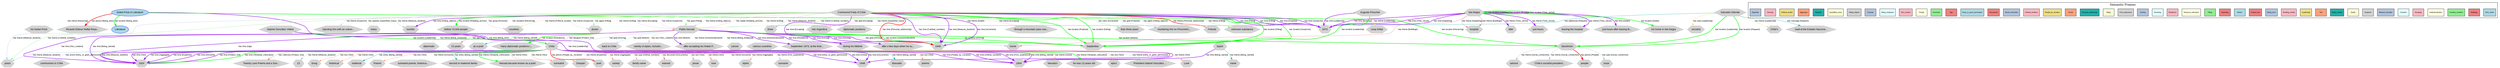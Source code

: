 digraph Pablo_Neruda {
    rankdir=TB;
    compound=true;
    node [fontname="Arial", fontsize=12, style=filled];
    edge [fontname="Arial", fontsize=10, color=gray];
    
    // Graph styling
    bgcolor=white;
    
    // Node type definitions
    subgraph cluster_people {{
        label="People";
        style=filled;
        fillcolor=lightcoral;
        color=red;
        node [fillcolor=lightcoral, color=red, shape=circle];
    }}
    
    subgraph cluster_locations {{
        label="Locations";
        style=filled;
        fillcolor=lightgreen;
        color=green;
        node [fillcolor=lightgreen, color=green, shape=box];
    }}
    
    subgraph cluster_concepts {{
        label="Concepts";
        style=filled;
        fillcolor=lightblue;
        color=blue;
        node [fillcolor=lightblue, color=blue, shape=ellipse];
    }}
    
    subgraph cluster_events {{
        label="Events";
        style=filled;
        fillcolor=lightyellow;
        color=orange;
        node [fillcolor=lightyellow, color=orange, shape=diamond];
    }}
    
    subgraph cluster_other {{
        label="Other";
        style=filled;
        fillcolor=lightgray;
        color=gray;
        node [fillcolor=lightgray, color=gray, shape=hexagon];
    }}

    // Concepts nodes
    "Nobel Prize in Literature" [label="Nobel Prize in Literature", fillcolor=lightblue, color=blue, shape=ellipse];
    "Literature" [label="Literature", fillcolor=lightblue, color=blue, shape=ellipse];

    // Other nodes
    "just hours" [label="just hours", fillcolor=lightgray, color=gray, shape=hexagon];
    "13 years" [label="13 years", fillcolor=lightgray, color=gray, shape=hexagon];
    "into Argentina" [label="into Argentina", fillcolor=lightgray, color=gray, shape=hexagon];
    "read at the Estadio Naciona..." [label="read at the Estadio Naciona...", fillcolor=lightgray, color=gray, shape=hexagon];
    "Neruda's" [label="Neruda's", fillcolor=lightgray, color=gray, shape=hexagon];
    "diplomatic positions" [label="diplomatic positions", fillcolor=lightgray, color=gray, shape=hexagon];
    "1904" [label="1904", fillcolor=lightgray, color=gray, shape=hexagon];
    "1949" [label="1949", fillcolor=lightgray, color=gray, shape=hexagon];
    "through a mountain pass nea..." [label="through a mountain pass nea...", fillcolor=lightgray, color=gray, shape=hexagon];
    "he was 13 years old" [label="he was 13 years old", fillcolor=lightgray, color=gray, shape=hexagon];
    "socialist" [label="socialist", fillcolor=lightgray, color=gray, shape=hexagon];
    "September" [label="September", fillcolor=lightgray, color=gray, shape=hexagon];
    "as a poet" [label="as a poet", fillcolor=lightgray, color=gray, shape=hexagon];
    "his Nobel Prize" [label="his Nobel Prize", fillcolor=lightgray, color=gray, shape=hexagon];
    "many diplomatic positions i..." [label="many diplomatic positions i...", fillcolor=lightgray, color=gray, shape=hexagon];
    "than three years" [label="than three years", fillcolor=lightgray, color=gray, shape=hexagon];
    "epics" [label="epics", fillcolor=lightgray, color=gray, shape=hexagon];
    "murdering him on Pinochet's..." [label="murdering him on Pinochet's...", fillcolor=lightgray, color=gray, shape=hexagon];
    "close" [label="close", fillcolor=lightgray, color=gray, shape=hexagon];
    "President Gabriel González ..." [label="President Gabriel González ...", fillcolor=lightgray, color=gray, shape=hexagon];
    "Love" [label="Love", fillcolor=lightgray, color=gray, shape=hexagon];
    "communism in Chile" [label="communism in Chile", fillcolor=lightgray, color=gray, shape=hexagon];
    "Pablo Neruda" [label="Pablo Neruda", fillcolor=lightgray, color=gray, shape=hexagon];
    "Twenty Love Poems and a Son..." [label="Twenty Love Poems and a Son...", fillcolor=lightgray, color=gray, shape=hexagon];
    "leaving the hospital" [label="leaving the hospital", fillcolor=lightgray, color=gray, shape=hexagon];
    "1973" [label="1973", fillcolor=lightgray, color=gray, shape=hexagon];
    "1924" [label="1924", fillcolor=lightgray, color=gray, shape=hexagon];
    "Stockholm" [label="Stockholm", fillcolor=lightgray, color=gray, shape=hexagon];
    "Friends" [label="Friends", fillcolor=lightgray, color=gray, shape=hexagon];
    "13" [label="13", fillcolor=lightgray, color=gray, shape=hexagon];
    "back to Chile" [label="back to Chile", fillcolor=lightgray, color=gray, shape=hexagon];
    "unknown substance" [label="unknown substance", fillcolor=lightgray, color=gray, shape=hexagon];
    "Salvador Allende" [label="Salvador Allende", fillcolor=lightgray, color=gray, shape=hexagon];
    "just hours after leaving th..." [label="just hours after leaving th...", fillcolor=lightgray, color=gray, shape=hexagon];
    "variety of styles, includin..." [label="variety of styles, includin...", fillcolor=lightgray, color=gray, shape=hexagon];
    "Song" [label="Song", fillcolor=lightgray, color=gray, shape=hexagon];
    "Chile's" [label="Chile's", fillcolor=lightgray, color=gray, shape=hexagon];
    "injecting him with an unkno..." [label="injecting him with an unkno...", fillcolor=lightgray, color=gray, shape=hexagon];
    "many" [label="many", fillcolor=lightgray, color=gray, shape=hexagon];
    "Ricardo Eliécer Neftal Reye..." [label="Ricardo Eliécer Neftal Reye...", fillcolor=lightgray, color=gray, shape=hexagon];
    "after accepting his Nobel P..." [label="after accepting his Nobel P...", fillcolor=lightgray, color=gray, shape=hexagon];
    "historical" [label="historical", fillcolor=lightgray, color=gray, shape=hexagon];
    "maternal" [label="maternal", fillcolor=lightgray, color=gray, shape=hexagon];
    "Poems" [label="Poems", fillcolor=lightgray, color=gray, shape=hexagon];
    "months" [label="months", fillcolor=lightgray, color=gray, shape=hexagon];
    "Gabriel González Videla" [label="Gabriel González Videla", fillcolor=lightgray, color=gray, shape=hexagon];
    "his home in Isla Negra" [label="his home in Isla Negra", fillcolor=lightgray, color=gray, shape=hexagon];
    "name" [label="name", fillcolor=lightgray, color=gray, shape=hexagon];
    "hospital" [label="hospital", fillcolor=lightgray, color=gray, shape=hexagon];
    "surrealist poems, historica..." [label="surrealist poems, historica...", fillcolor=lightgray, color=gray, shape=hexagon];
    "second or maternal family" [label="second or maternal family", fillcolor=lightgray, color=gray, shape=hexagon];
    "advisor" [label="advisor", fillcolor=lightgray, color=gray, shape=hexagon];
    "Chile's socialist president..." [label="Chile's socialist president...", fillcolor=lightgray, color=gray, shape=hexagon];
    "Neruda became known as a poet" [label="Neruda became known as a poet", fillcolor=lightgray, color=gray, shape=hexagon];
    "cancer" [label="cancer", fillcolor=lightgray, color=gray, shape=hexagon];
    "various countries" [label="various countries", fillcolor=lightgray, color=gray, shape=hexagon];
    "after" [label="after", fillcolor=lightgray, color=gray, shape=hexagon];
    "surrealist" [label="surrealist", fillcolor=lightgray, color=gray, shape=hexagon];
    "Isla Negra" [label="Isla Negra", fillcolor=lightgray, color=gray, shape=hexagon];
    "Spain" [label="Spain", fillcolor=lightgray, color=gray, shape=hexagon];
    "before 70,000 people" [label="before 70,000 people", fillcolor=lightgray, color=gray, shape=hexagon];
    "Despair" [label="Despair", fillcolor=lightgray, color=gray, shape=hexagon];
    "poet" [label="poet", fillcolor=lightgray, color=gray, shape=hexagon];
    "countries" [label="countries", fillcolor=lightgray, color=gray, shape=hexagon];
    "September 1973, at the time..." [label="September 1973, at the time...", fillcolor=lightgray, color=gray, shape=hexagon];
    "variety" [label="variety", fillcolor=lightgray, color=gray, shape=hexagon];
    "doctor" [label="doctor", fillcolor=lightgray, color=gray, shape=hexagon];
    "Augusto Pinochet" [label="Augusto Pinochet", fillcolor=lightgray, color=gray, shape=hexagon];
    "family name" [label="family name", fillcolor=lightgray, color=gray, shape=hexagon];
    "warrant" [label="warrant", fillcolor=lightgray, color=gray, shape=hexagon];
    "during his lifetime" [label="during his lifetime", fillcolor=lightgray, color=gray, shape=hexagon];
    "prose" [label="prose", fillcolor=lightgray, color=gray, shape=hexagon];
    "Chile" [label="Chile", fillcolor=lightgray, color=gray, shape=hexagon];
    "after a few days when he su..." [label="after a few days when he su...", fillcolor=lightgray, color=gray, shape=hexagon];
    "three" [label="three", fillcolor=lightgray, color=gray, shape=hexagon];
    "love" [label="love", fillcolor=lightgray, color=gray, shape=hexagon];
    "people" [label="people", fillcolor=lightgray, color=gray, shape=hexagon];
    "coup d'état" [label="coup d'état", fillcolor=lightgray, color=gray, shape=hexagon];
    "styles" [label="styles", fillcolor=lightgray, color=gray, shape=hexagon];
    "Communist Party of Chile" [label="Communist Party of Chile", fillcolor=lightgray, color=gray, shape=hexagon];
    "home" [label="home", fillcolor=lightgray, color=gray, shape=hexagon];
    "surname" [label="surname", fillcolor=lightgray, color=gray, shape=hexagon];
    "diplomatic" [label="diplomatic", fillcolor=lightgray, color=gray, shape=hexagon];
    "1948" [label="1948", fillcolor=lightgray, color=gray, shape=hexagon];
    "Basoalto" [label="Basoalto", fillcolor=lightgray, color=gray, shape=hexagon];
    "years" [label="years", fillcolor=lightgray, color=gray, shape=hexagon];
    "poems" [label="poems", fillcolor=lightgray, color=gray, shape=hexagon];

    // Relationships
    "Isla Negra" -> "just hours" [label="has theme [Time_vector]", color=purple, penwidth=2];
    "Isla Negra" -> "1973" [label="has time [Buildings]", color=purple, penwidth=2];
    "Communist Party of Chile" -> "years" [label="has theme [Cardinal_numbers]", color=lightgreen, penwidth=1];
    "Pablo Neruda" -> "September 1973, at the time..." [label="has time [Institutionalization]", color=purple, penwidth=2];
    "Communist Party of Chile" -> "1949" [label="has time [Escaping]", color=purple, penwidth=2];
    "Chile" -> "surrealist poems, historica..." [label="has theme [Inclusion]", color=lightcyan, penwidth=1];
    "Chile" -> "13" [label="has theme [Measure_duration]", color=lightsteelblue, penwidth=1];
    "Chile" -> "1924" [label="has time [Inclusion]", color=purple, penwidth=2];
    "Communist Party of Chile" -> "injecting him with an unkno..." [label="has theme [Suspicion]", color=lightgray, penwidth=1];
    "Isla Negra" -> "Pablo Neruda" [label="has theme [Death]", color=lightgoldenrodyellow, penwidth=1];
    "Chile" -> "maternal" [label="has entity [Being_named]", color=lightseagreen, penwidth=1];
    "Isla Negra" -> "1973" [label="has time [Time_vector]", color=purple, penwidth=2];
    "Chile" -> "epics" [label="has text [Text]", color=lightsalmon, penwidth=1];
    "Gabriel González Videla" -> "Chile" [label="has location [Leadership]", color=green, penwidth=2];
    "Communist Party of Chile" -> "years" [label="has theme [Measure_duration]", color=lightsteelblue, penwidth=1];
    "Communist Party of Chile" -> "Pablo Neruda" [label="has reader [Reading_activity]", color=lightpink, penwidth=1];
    "Nobel Prize in Literature" -> "1904" [label="has time [Being_born]", color=purple, penwidth=2];
    "Chile" -> "1924" [label="has time [Product_line]", color=purple, penwidth=2];
    "Pablo Neruda" -> "after accepting his Nobel P..." [label="has time [Motion]", color=purple, penwidth=2];
    "Isla Negra" -> "hospital" [label="has theme [Departing]", color=lightcoral, penwidth=1];
    "Communist Party of Chile" -> "unknown substance" [label="has theme [Filling]", color=lightgreen, penwidth=1];
    "Salvador Allende" -> "Stockholm" [label="has location [Leadership]", color=green, penwidth=2];
    "Chile" -> "1924" [label="has time [Temporal_collocation]", color=green, penwidth=2];
    "Pablo Neruda" -> "many diplomatic positions i..." [label="has location [Residence]", color=green, penwidth=2];
    "Nobel Prize in Literature" -> "Pablo Neruda" [label="has recipient [Receiving]", color=lightcyan, penwidth=1];
    "Pablo Neruda" -> "Chile" [label="has goal [Arriving]", color=lightsteelblue, penwidth=1];
    "Nobel Prize in Literature" -> "Ricardo Eliécer Neftal Reye..." [label="has person [Being_born]", color=red, penwidth=2];
    "Chile" -> "1924" [label="has time [Measure_duration]", color=purple, penwidth=2];
    "Chile" -> "surname" [label="has theme [First_experience]", color=lightgray, penwidth=1];
    "Communist Party of Chile" -> "doctor" [label="has agent [Filling]", color=lightgreen, penwidth=1];
    "Communist Party of Chile" -> "September" [label="has location [Filling]", color=green, penwidth=2];
    "Communist Party of Chile" -> "Pablo Neruda" [label="has theme [Killing]", color=lightgoldenrodyellow, penwidth=1];
    "Isla Negra" -> "1973" [label="has time [Departing]", color=purple, penwidth=2];
    "Chile" -> "Neruda became known as a poet" [label="has theme [Temporal_collocation]", color=green, penwidth=2];
    "Communist Party of Chile" -> "1949" [label="has time [Personal_relationship]", color=red, penwidth=2];
    "Communist Party of Chile" -> "Friends" [label="has theme [Personal_relationship]", color=red, penwidth=2];
    "Chile" -> "1924" [label="has time [Text]", color=purple, penwidth=2];
    "Isla Negra" -> "his home in Isla Negra" [label="has location [Death]", color=green, penwidth=2];
    "Isla Negra" -> "Isla Negra" [label="has location [Departing]", color=green, penwidth=2];
    "Isla Negra" -> "after" [label="has theme [Time_vector]", color=purple, penwidth=2];
    "Nobel Prize in Literature" -> "Stockholm" [label="has location [Receiving]", color=green, penwidth=2];
    "Communist Party of Chile" -> "Pablo Neruda" [label="has theme [Escaping]", color=lightpink, penwidth=1];
    "Augusto Pinochet" -> "September" [label="has location [Leadership]", color=green, penwidth=2];
    "Chile" -> "1948" [label="has time [Arrest]", color=purple, penwidth=2];
    "Chile" -> "poems" [label="has text [Text]", color=lightsalmon, penwidth=1];
    "Chile" -> "poet" [label="has person [People_by_vocation]", color=red, penwidth=2];
    "Pablo Neruda" -> "September" [label="has location [Arriving]", color=green, penwidth=2];
    "Chile" -> "family name" [label="has type [Ordinal_numbers]", color=lightpink, penwidth=1];
    "Augusto Pinochet" -> "1973" [label="has time [Leadership]", color=purple, penwidth=2];
    "Isla Negra" -> "hospital" [label="has theme [Buildings]", color=lightcoral, penwidth=1];
    "Communist Party of Chile" -> "1949" [label="has time [Cardinal_numbers]", color=purple, penwidth=2];
    "Chile" -> "1904" [label="has time [Ordinal_numbers]", color=purple, penwidth=2];
    "Chile" -> "love" [label="has theme [Text]", color=lightsalmon, penwidth=1];
    "Communist Party of Chile" -> "before 70,000 people" [label="has location [Reading_activity]", color=green, penwidth=2];
    "Pablo Neruda" -> "Stockholm" [label="has location [Motion]", color=green, penwidth=2];
    "Salvador Allende" -> "socialist" [label="has type [Leadership]", color=lightgoldenrod, penwidth=1];
    "Communist Party of Chile" -> "September" [label="has location [Suspicion]", color=green, penwidth=2];
    "Chile" -> "years" [label="has theme [Measure_duration]", color=lightsteelblue, penwidth=1];
    "Chile" -> "Poems" [label="has text [Text]", color=lightsalmon, penwidth=1];
    "Pablo Neruda" -> "after a few days when he su..." [label="has time [Arriving]", color=purple, penwidth=2];
    "Communist Party of Chile" -> "1973" [label="has time [Filling]", color=purple, penwidth=2];
    "Communist Party of Chile" -> "1973" [label="has time [Killing]", color=purple, penwidth=2];
    "Pablo Neruda" -> "back to Chile" [label="has goal [Motion]", color=lightblue, penwidth=1];
    "Stockholm" -> "Chile's socialist president..." [label="has theme [Social_connection]", color=lightsteelblue, penwidth=1];
    "Chile" -> "Despair" [label="has theme [Text]", color=lightsalmon, penwidth=1];
    "Gabriel González Videla" -> "1948" [label="has time [Leadership]", color=purple, penwidth=2];
    "Chile" -> "1948" [label="has time [Documents]", color=purple, penwidth=2];
    "Stockholm" -> "close" [label="has type [Social_connection]", color=lightsteelblue, penwidth=1];
    "Chile" -> "President Gabriel González ..." [label="has theme [Deny_or_grant_permission]", color=lightblue, penwidth=1];
    "Nobel Prize in Literature" -> "his Nobel Prize" [label="has theme [Receiving]", color=lightcyan, penwidth=1];
    "Pablo Neruda" -> "13 years" [label="has age [Age]", color=lightcoral, penwidth=1];
    "Nobel Prize in Literature" -> "Literature" [label="has location [Being_born]", color=green, penwidth=2];
    "Communist Party of Chile" -> "than three years" [label="has class [Increment]", color=lightgreen, penwidth=1];
    "Chile" -> "surrealist" [label="has theme [Text]", color=lightsalmon, penwidth=1];
    "Spain" -> "name" [label="has theme [Being_named]", color=lightseagreen, penwidth=1];
    "Salvador Allende" -> "Chile's" [label="has theme [Leadership]", color=lightgoldenrod, penwidth=1];
    "Chile" -> "Twenty Love Poems and a Son..." [label="has collection [Product_line]", color=lightcoral, penwidth=1];
    "Stockholm" -> "people" [label="has person [People]", color=red, penwidth=2];
    "Pablo Neruda" -> "home" [label="has goal [Arriving]", color=lightsteelblue, penwidth=1];
    "Isla Negra" -> "Isla Negra" [label="has location [Buildings]", color=green, penwidth=2];
    "Pablo Neruda" -> "1924" [label="has time [Text_creation]", color=purple, penwidth=2];
    "Communist Party of Chile" -> "through a mountain pass nea..." [label="has theme [Escaping]", color=lightpink, penwidth=1];
    "Communist Party of Chile" -> "Pablo Neruda" [label="has theme [Suspicion]", color=lightgray, penwidth=1];
    "Pablo Neruda" -> "various countries" [label="has theme [Being_employed]", color=lightcyan, penwidth=1];
    "Communist Party of Chile" -> "September" [label="has location [Purpose]", color=green, penwidth=2];
    "Communist Party of Chile" -> "doctor" [label="has theme [Killing]", color=lightgoldenrodyellow, penwidth=1];
    "Isla Negra" -> "Isla Negra" [label="has location [Time_vector]", color=green, penwidth=2];
    "Communist Party of Chile" -> "months" [label="has time [Hiding_objects]", color=purple, penwidth=2];
    "Communist Party of Chile" -> "diplomatic positions" [label="has theme [Quantified_mass]", color=lightgoldenrodyellow, penwidth=1];
    "Communist Party of Chile" -> "murdering him on Pinochet's..." [label="has goal [Purpose]", color=lightsteelblue, penwidth=1];
    "Pablo Neruda" -> "1949" [label="has time [Arriving]", color=purple, penwidth=2];
    "Communist Party of Chile" -> "Friends" [label="has agent [Hiding_objects]", color=lightgray, penwidth=1];
    "Chile" -> "styles" [label="has theme [Inclusion]", color=lightcyan, penwidth=1];
    "Communist Party of Chile" -> "into Argentina" [label="has goal [Escaping]", color=lightpink, penwidth=1];
    "Chile" -> "prose" [label="has text [Text]", color=lightsalmon, penwidth=1];
    "Chile" -> "1904" [label="has time [First_experience]", color=purple, penwidth=2];
    "Spain" -> "1904" [label="has time [Being_named]", color=purple, penwidth=2];
    "Communist Party of Chile" -> "Pablo Neruda" [label="has goal [Filling]", color=lightgreen, penwidth=1];
    "Communist Party of Chile" -> "Pablo Neruda" [label="has theme [Hiding_objects]", color=lightgray, penwidth=1];
    "Chile" -> "1904" [label="has time [Being_named]", color=purple, penwidth=2];
    "Communist Party of Chile" -> "1973" [label="has time [Purpose]", color=purple, penwidth=2];
    "Salvador Allende" -> "Stockholm" [label="has location [Request]", color=green, penwidth=2];
    "Chile" -> "1924" [label="has time [Aggregate]", color=purple, penwidth=2];
    "Communist Party of Chile" -> "three" [label="has theme [Cardinal_numbers]", color=lightgreen, penwidth=1];
    "Isla Negra" -> "just hours after leaving th..." [label="has time [Death]", color=purple, penwidth=2];
    "Communist Party of Chile" -> "countries" [label="has theme [Political_locales]", color=lightgoldenrod, penwidth=1];
    "Communist Party of Chile" -> "many" [label="has quantity [Quantified_mass]", color=lightgoldenrodyellow, penwidth=1];
    "Pablo Neruda" -> "1924" [label="has time [Being_named]", color=purple, penwidth=2];
    "Chile" -> "second or maternal family" [label="has entity [Being_named]", color=lightseagreen, penwidth=1];
    "Communist Party of Chile" -> "countries" [label="has group [Diversity]", color=lightpink, penwidth=1];
    "Chile" -> "poet" [label="has theme [Expertise]", color=lightsteelblue, penwidth=1];
    "Pablo Neruda" -> "1924" [label="has time [Age]", color=purple, penwidth=2];
    "Chile" -> "1948" [label="has time [Deny_or_grant_permission]", color=purple, penwidth=2];
    "Chile" -> "variety" [label="has theme [Aggregate]", color=lightsalmon, penwidth=1];
    "Communist Party of Chile" -> "three" [label="has theme [Measure_duration]", color=lightsteelblue, penwidth=1];
    "Pablo Neruda" -> "cancer" [label="has theme [Institutionalization]", color=lightyellow, penwidth=1];
    "Communist Party of Chile" -> "1949" [label="has time [Measure_duration]", color=purple, penwidth=2];
    "Salvador Allende" -> "read at the Estadio Naciona..." [label="has message [Request]", color=lightseagreen, penwidth=1];
    "Pablo Neruda" -> "September" [label="has location [Institutionalization]", color=green, penwidth=2];
    "Pablo Neruda" -> "variety of styles, includin..." [label="has text [Text_creation]", color=lightpink, penwidth=1];
    "Pablo Neruda" -> "as a poet" [label="has theme [Being_named]", color=lightseagreen, penwidth=1];
    "Chile" -> "Love" [label="has theme [Text]", color=lightsalmon, penwidth=1];
    "Communist Party of Chile" -> "1949" [label="has time [Increment]", color=purple, penwidth=2];
    "Chile" -> "1924" [label="has time [Expertise]", color=purple, penwidth=2];
    "Stockholm" -> "advisor" [label="has theme [Social_connection]", color=lightsteelblue, penwidth=1];
    "Salvador Allende" -> "Pablo Neruda" [label="has addressee [Request]", color=lightseagreen, penwidth=1];
    "Pablo Neruda" -> "diplomatic" [label="has theme [Being_employed]", color=lightcyan, penwidth=1];
    "Chile" -> "Basoalto" [label="has theme [Being_named]", color=lightseagreen, penwidth=1];
    "Isla Negra" -> "leaving the hospital" [label="has theme [Time_vector]", color=purple, penwidth=2];
    "Chile" -> "historical" [label="has theme [Text]", color=lightsalmon, penwidth=1];
    "Chile" -> "warrant" [label="has document [Documents]", color=lightcoral, penwidth=1];
    "Communist Party of Chile" -> "doctor" [label="has theme [Suspicion]", color=lightgray, penwidth=1];
    "Chile" -> "Pablo Neruda" [label="has designer [Product_line]", color=lightcoral, penwidth=1];
    "Communist Party of Chile" -> "September" [label="has location [Killing]", color=green, penwidth=2];
    "Chile" -> "styles" [label="has theme [Aggregate]", color=lightsalmon, penwidth=1];
    "Augusto Pinochet" -> "coup d'état" [label="has theme [Leadership]", color=lightgoldenrod, penwidth=1];
    "Communist Party of Chile" -> "months" [label="has theme [Measure_duration]", color=lightsteelblue, penwidth=1];
    "Chile" -> "communism in Chile" [label="has action [Deny_or_grant_permission]", color=lightblue, penwidth=1];
    "Chile" -> "Neruda's" [label="has theme [Arrest]", color=lightsalmon, penwidth=1];
    "Chile" -> "Song" [label="has text [Text]", color=lightsalmon, penwidth=1];
    "Pablo Neruda" -> "during his lifetime" [label="has time [Residence]", color=purple, penwidth=2];
    "Chile" -> "he was 13 years old" [label="has theme [Temporal_collocation]", color=green, penwidth=2];
    "Chile" -> "1904" [label="has time [People_by_vocation]", color=purple, penwidth=2];
    "Communist Party of Chile" -> "1973" [label="has time [Suspicion]", color=purple, penwidth=2];
    "Isla Negra" -> "home" [label="has theme [Buildings]", color=lightcoral, penwidth=1];

    // Frame Legend
    subgraph cluster_legend {
        label="Semantic Frames";
        style=filled;
        fillcolor=white;
        color=black;
        rank=sink;
        "Time_vector_legend" [label="Time_vector", fillcolor="lightblue", style=filled, shape=box, fontsize=8];
        "Buildings_legend" [label="Buildings", fillcolor="lightcoral", style=filled, shape=box, fontsize=8];
        "Cardinal_numbers_legend" [label="Cardinal_numbers", fillcolor="lightgreen", style=filled, shape=box, fontsize=8];
        "Institutionalization_legend" [label="Institutionalization", fillcolor="lightyellow", style=filled, shape=box, fontsize=8];
        "Escaping_legend" [label="Escaping", fillcolor="lightpink", style=filled, shape=box, fontsize=8];
        "Inclusion_legend" [label="Inclusion", fillcolor="lightcyan", style=filled, shape=box, fontsize=8];
        "Measure_duration_legend" [label="Measure_duration", fillcolor="lightsteelblue", style=filled, shape=box, fontsize=8];
        "Suspicion_legend" [label="Suspicion", fillcolor="lightgray", style=filled, shape=box, fontsize=8];
        "Death_legend" [label="Death", fillcolor="lightgoldenrodyellow", style=filled, shape=box, fontsize=8];
        "Being_named_legend" [label="Being_named", fillcolor="lightseagreen", style=filled, shape=box, fontsize=8];
        "Text_legend" [label="Text", fillcolor="lightsalmon", style=filled, shape=box, fontsize=8];
        "Leadership_legend" [label="Leadership", fillcolor="lightgoldenrod", style=filled, shape=box, fontsize=8];
        "Reading_activity_legend" [label="Reading_activity", fillcolor="lightpink", style=filled, shape=box, fontsize=8];
        "Being_born_legend" [label="Being_born", fillcolor="lightsteelblue", style=filled, shape=box, fontsize=8];
        "Product_line_legend" [label="Product_line", fillcolor="lightcoral", style=filled, shape=box, fontsize=8];
        "Motion_legend" [label="Motion", fillcolor="lightblue", style=filled, shape=box, fontsize=8];
        "Departing_legend" [label="Departing", fillcolor="lightcoral", style=filled, shape=box, fontsize=8];
        "Filling_legend" [label="Filling", fillcolor="lightgreen", style=filled, shape=box, fontsize=8];
        "Temporal_collocation_legend" [label="Temporal_collocation", fillcolor="lightyellow", style=filled, shape=box, fontsize=8];
        "Residence_legend" [label="Residence", fillcolor="lightpink", style=filled, shape=box, fontsize=8];
        "Receiving_legend" [label="Receiving", fillcolor="lightcyan", style=filled, shape=box, fontsize=8];
        "Arriving_legend" [label="Arriving", fillcolor="lightsteelblue", style=filled, shape=box, fontsize=8];
        "First_experience_legend" [label="First_experience", fillcolor="lightgray", style=filled, shape=box, fontsize=8];
        "Killing_legend" [label="Killing", fillcolor="lightgoldenrodyellow", style=filled, shape=box, fontsize=8];
        "Personal_relationship_legend" [label="Personal_relationship", fillcolor="lightseagreen", style=filled, shape=box, fontsize=8];
        "Arrest_legend" [label="Arrest", fillcolor="lightsalmon", style=filled, shape=box, fontsize=8];
        "People_by_vocation_legend" [label="People_by_vocation", fillcolor="lightgoldenrod", style=filled, shape=box, fontsize=8];
        "Ordinal_numbers_legend" [label="Ordinal_numbers", fillcolor="lightpink", style=filled, shape=box, fontsize=8];
        "Social_connection_legend" [label="Social_connection", fillcolor="lightsteelblue", style=filled, shape=box, fontsize=8];
        "Documents_legend" [label="Documents", fillcolor="lightcoral", style=filled, shape=box, fontsize=8];
        "Deny_or_grant_permission_legend" [label="Deny_or_grant_permission", fillcolor="lightblue", style=filled, shape=box, fontsize=8];
        "Age_legend" [label="Age", fillcolor="lightcoral", style=filled, shape=box, fontsize=8];
        "Increment_legend" [label="Increment", fillcolor="lightgreen", style=filled, shape=box, fontsize=8];
        "People_legend" [label="People", fillcolor="lightyellow", style=filled, shape=box, fontsize=8];
        "Text_creation_legend" [label="Text_creation", fillcolor="lightpink", style=filled, shape=box, fontsize=8];
        "Being_employed_legend" [label="Being_employed", fillcolor="lightcyan", style=filled, shape=box, fontsize=8];
        "Purpose_legend" [label="Purpose", fillcolor="lightsteelblue", style=filled, shape=box, fontsize=8];
        "Hiding_objects_legend" [label="Hiding_objects", fillcolor="lightgray", style=filled, shape=box, fontsize=8];
        "Quantified_mass_legend" [label="Quantified_mass", fillcolor="lightgoldenrodyellow", style=filled, shape=box, fontsize=8];
        "Request_legend" [label="Request", fillcolor="lightseagreen", style=filled, shape=box, fontsize=8];
        "Aggregate_legend" [label="Aggregate", fillcolor="lightsalmon", style=filled, shape=box, fontsize=8];
        "Political_locales_legend" [label="Political_locales", fillcolor="lightgoldenrod", style=filled, shape=box, fontsize=8];
        "Diversity_legend" [label="Diversity", fillcolor="lightpink", style=filled, shape=box, fontsize=8];
        "Expertise_legend" [label="Expertise", fillcolor="lightsteelblue", style=filled, shape=box, fontsize=8];
    }
}